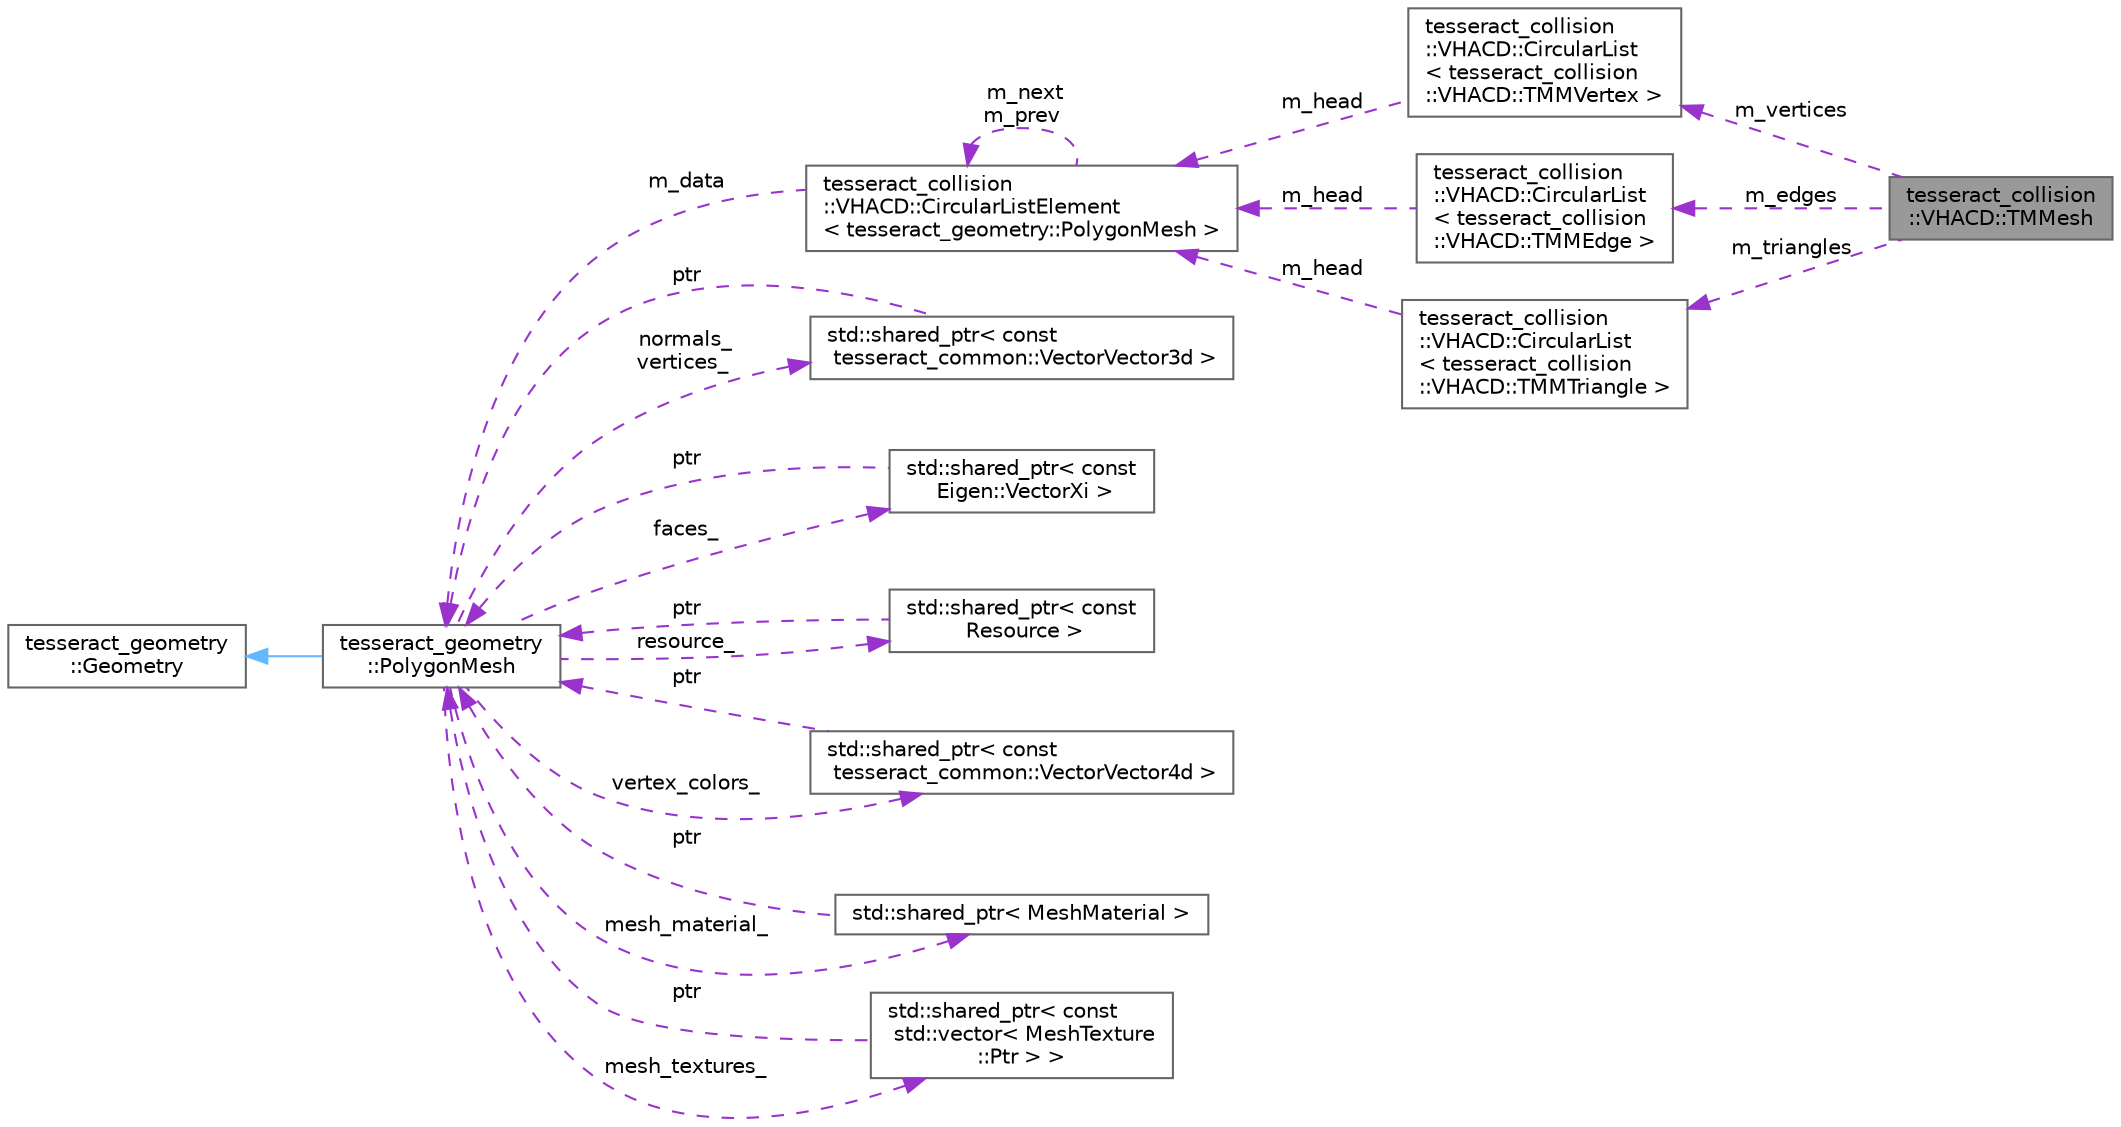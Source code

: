 digraph "tesseract_collision::VHACD::TMMesh"
{
 // LATEX_PDF_SIZE
  bgcolor="transparent";
  edge [fontname=Helvetica,fontsize=10,labelfontname=Helvetica,labelfontsize=10];
  node [fontname=Helvetica,fontsize=10,shape=box,height=0.2,width=0.4];
  rankdir="LR";
  Node1 [label="tesseract_collision\l::VHACD::TMMesh",height=0.2,width=0.4,color="gray40", fillcolor="grey60", style="filled", fontcolor="black",tooltip="triangular manifold mesh data structure."];
  Node2 -> Node1 [dir="back",color="darkorchid3",style="dashed",label=" m_vertices" ];
  Node2 [label="tesseract_collision\l::VHACD::CircularList\l\< tesseract_collision\l::VHACD::TMMVertex \>",height=0.2,width=0.4,color="gray40", fillcolor="white", style="filled",URL="$dd/d8c/classtesseract__collision_1_1VHACD_1_1CircularList.html",tooltip=" "];
  Node3 -> Node2 [dir="back",color="darkorchid3",style="dashed",label=" m_head" ];
  Node3 [label="tesseract_collision\l::VHACD::CircularListElement\l\< tesseract_geometry::PolygonMesh \>",height=0.2,width=0.4,color="gray40", fillcolor="white", style="filled",URL="$d8/d76/classtesseract__collision_1_1VHACD_1_1CircularListElement.html",tooltip=" "];
  Node4 -> Node3 [dir="back",color="darkorchid3",style="dashed",label=" m_data" ];
  Node4 [label="tesseract_geometry\l::PolygonMesh",height=0.2,width=0.4,color="gray40", fillcolor="white", style="filled",URL="$d8/dc9/classtesseract__geometry_1_1PolygonMesh.html",tooltip=" "];
  Node5 -> Node4 [dir="back",color="steelblue1",style="solid"];
  Node5 [label="tesseract_geometry\l::Geometry",height=0.2,width=0.4,color="gray40", fillcolor="white", style="filled",URL="$df/d1a/classtesseract__geometry_1_1Geometry.html",tooltip=" "];
  Node6 -> Node4 [dir="back",color="darkorchid3",style="dashed",label=" normals_\nvertices_" ];
  Node6 [label="std::shared_ptr\< const\l tesseract_common::VectorVector3d \>",height=0.2,width=0.4,color="gray40", fillcolor="white", style="filled",tooltip=" "];
  Node4 -> Node6 [dir="back",color="darkorchid3",style="dashed",label=" ptr" ];
  Node7 -> Node4 [dir="back",color="darkorchid3",style="dashed",label=" faces_" ];
  Node7 [label="std::shared_ptr\< const\l Eigen::VectorXi \>",height=0.2,width=0.4,color="gray40", fillcolor="white", style="filled",tooltip=" "];
  Node4 -> Node7 [dir="back",color="darkorchid3",style="dashed",label=" ptr" ];
  Node8 -> Node4 [dir="back",color="darkorchid3",style="dashed",label=" resource_" ];
  Node8 [label="std::shared_ptr\< const\l Resource \>",height=0.2,width=0.4,color="gray40", fillcolor="white", style="filled",tooltip=" "];
  Node4 -> Node8 [dir="back",color="darkorchid3",style="dashed",label=" ptr" ];
  Node9 -> Node4 [dir="back",color="darkorchid3",style="dashed",label=" vertex_colors_" ];
  Node9 [label="std::shared_ptr\< const\l tesseract_common::VectorVector4d \>",height=0.2,width=0.4,color="gray40", fillcolor="white", style="filled",tooltip=" "];
  Node4 -> Node9 [dir="back",color="darkorchid3",style="dashed",label=" ptr" ];
  Node10 -> Node4 [dir="back",color="darkorchid3",style="dashed",label=" mesh_material_" ];
  Node10 [label="std::shared_ptr\< MeshMaterial \>",height=0.2,width=0.4,color="gray40", fillcolor="white", style="filled",tooltip=" "];
  Node4 -> Node10 [dir="back",color="darkorchid3",style="dashed",label=" ptr" ];
  Node11 -> Node4 [dir="back",color="darkorchid3",style="dashed",label=" mesh_textures_" ];
  Node11 [label="std::shared_ptr\< const\l std::vector\< MeshTexture\l::Ptr \> \>",height=0.2,width=0.4,color="gray40", fillcolor="white", style="filled",tooltip=" "];
  Node4 -> Node11 [dir="back",color="darkorchid3",style="dashed",label=" ptr" ];
  Node3 -> Node3 [dir="back",color="darkorchid3",style="dashed",label=" m_next\nm_prev" ];
  Node12 -> Node1 [dir="back",color="darkorchid3",style="dashed",label=" m_edges" ];
  Node12 [label="tesseract_collision\l::VHACD::CircularList\l\< tesseract_collision\l::VHACD::TMMEdge \>",height=0.2,width=0.4,color="gray40", fillcolor="white", style="filled",URL="$dd/d8c/classtesseract__collision_1_1VHACD_1_1CircularList.html",tooltip=" "];
  Node3 -> Node12 [dir="back",color="darkorchid3",style="dashed",label=" m_head" ];
  Node13 -> Node1 [dir="back",color="darkorchid3",style="dashed",label=" m_triangles" ];
  Node13 [label="tesseract_collision\l::VHACD::CircularList\l\< tesseract_collision\l::VHACD::TMMTriangle \>",height=0.2,width=0.4,color="gray40", fillcolor="white", style="filled",URL="$dd/d8c/classtesseract__collision_1_1VHACD_1_1CircularList.html",tooltip=" "];
  Node3 -> Node13 [dir="back",color="darkorchid3",style="dashed",label=" m_head" ];
}

